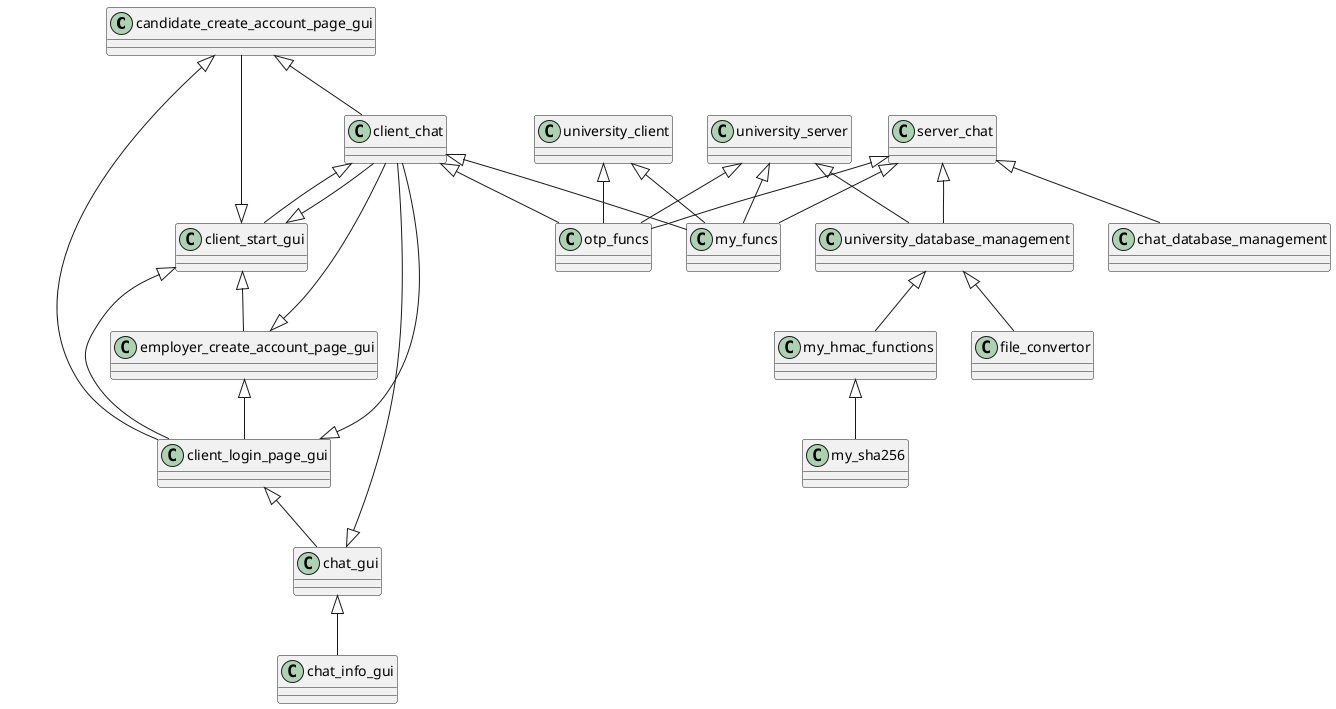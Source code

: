 @startuml
'https://plantuml.com/class-diagram

class candidate_create_account_page_gui
class chat_database_management
class chat_gui
class chat_info_gui
class client_chat
class client_login_page_gui
class client_start_gui
class employer_create_account_page_gui
class my_funcs
class otp_funcs
class server_chat

class file_convertor
class my_hmac_functions
class my_sha256
class university_client
class university_database_management
class university_server

client_start_gui <|-- client_chat
client_start_gui <|-- candidate_create_account_page_gui
client_start_gui <|-- employer_create_account_page_gui
client_start_gui <|-- client_login_page_gui

client_login_page_gui <|-- client_chat
client_login_page_gui <|-- chat_gui

candidate_create_account_page_gui <|-- client_chat
candidate_create_account_page_gui <|-- client_login_page_gui

employer_create_account_page_gui <|-- client_chat
employer_create_account_page_gui <|-- client_login_page_gui

chat_gui <|-- client_chat
chat_gui <|-- chat_info_gui

client_chat <|-- my_funcs
client_chat <|-- otp_funcs
client_chat <|-- client_start_gui

server_chat <|-- my_funcs
server_chat <|-- otp_funcs
server_chat <|-- chat_database_management
server_chat <|-- university_database_management

my_hmac_functions <|-- my_sha256

university_database_management <|-- file_convertor
university_database_management <|-- my_hmac_functions

university_client <|-- my_funcs
university_client <|-- otp_funcs

university_server <|-- my_funcs
university_server <|-- otp_funcs
university_server <|-- university_database_management


@enduml